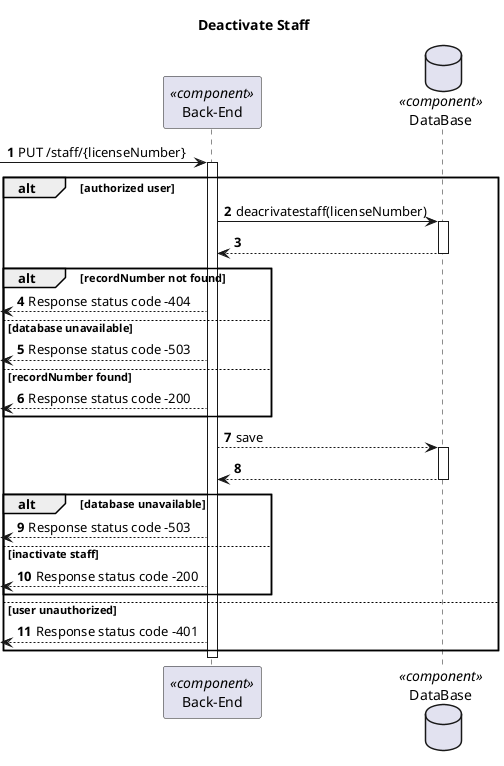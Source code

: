 @startuml Process View - Level 3

autonumber
skinparam packageStyle rect

title Deactivate Staff

participant "Back-End" as BE <<component>>
database "DataBase" as DB <<component>>


-> BE: PUT /staff/{licenseNumber}

alt authorized user

activate BE

BE -> DB: deacrivatestaff(licenseNumber)

activate DB

DB --> BE:

deactivate DB

alt recordNumber not found

<--BE: Response status code -404

else database unavailable

<--BE: Response status code -503

else recordNumber found

<--BE: Response status code -200

end 

BE --> DB: save

activate DB

DB --> BE:

deactivate DB

alt database unavailable

<--BE: Response status code -503

else inactivate staff

<--BE: Response status code -200

end

else user unauthorized

<--BE: Response status code -401

end

deactivate BE

@enduml
